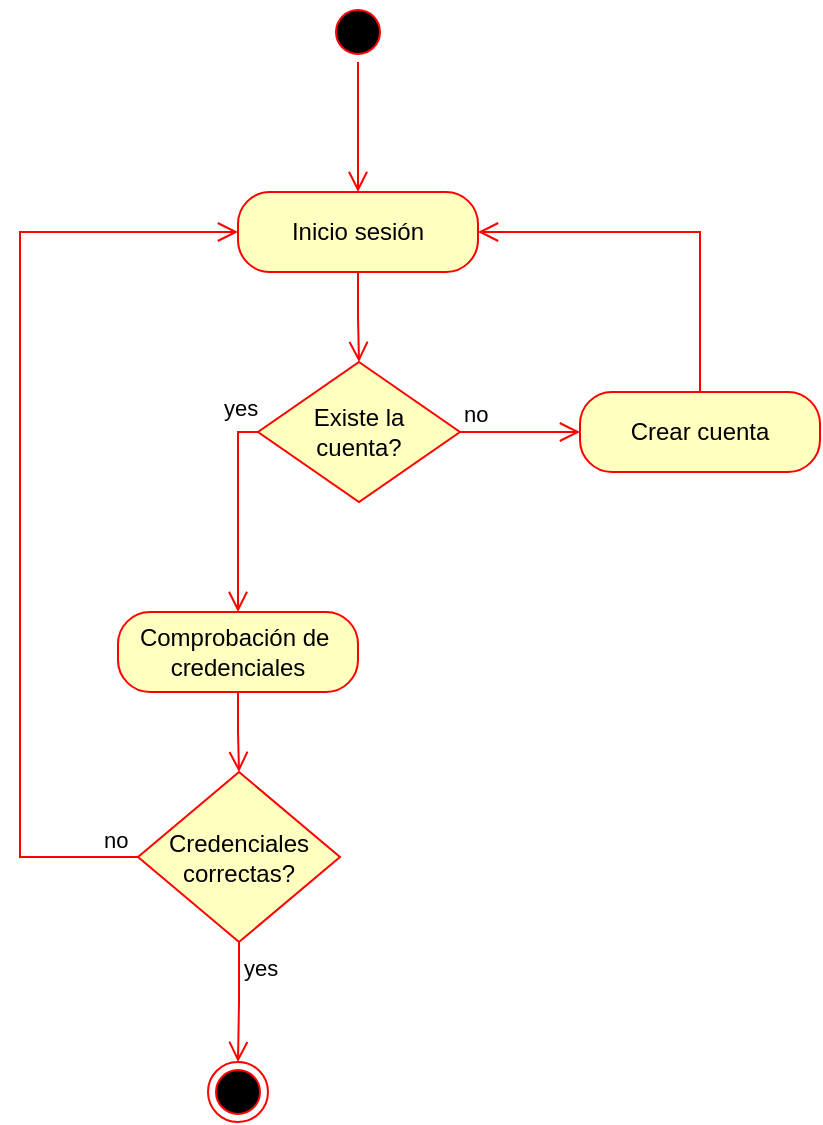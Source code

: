 <mxfile version="21.3.2" type="device">
  <diagram name="Página-1" id="5AUVLAZYxCnt0QFyrIkY">
    <mxGraphModel dx="1290" dy="541" grid="1" gridSize="10" guides="1" tooltips="1" connect="1" arrows="1" fold="1" page="1" pageScale="1" pageWidth="827" pageHeight="1169" math="0" shadow="0">
      <root>
        <mxCell id="0" />
        <mxCell id="1" parent="0" />
        <mxCell id="yRoRjuL11nitNJYhxqnK-1" value="" style="ellipse;html=1;shape=startState;fillColor=#000000;strokeColor=#ff0000;" parent="1" vertex="1">
          <mxGeometry x="384" y="20" width="30" height="30" as="geometry" />
        </mxCell>
        <mxCell id="yRoRjuL11nitNJYhxqnK-2" value="" style="edgeStyle=orthogonalEdgeStyle;html=1;verticalAlign=bottom;endArrow=open;endSize=8;strokeColor=#ff0000;rounded=0;entryX=0.5;entryY=0;entryDx=0;entryDy=0;" parent="1" source="yRoRjuL11nitNJYhxqnK-1" target="yRoRjuL11nitNJYhxqnK-3" edge="1">
          <mxGeometry relative="1" as="geometry">
            <mxPoint x="399" y="110" as="targetPoint" />
          </mxGeometry>
        </mxCell>
        <mxCell id="yRoRjuL11nitNJYhxqnK-3" value="Inicio sesión" style="rounded=1;whiteSpace=wrap;html=1;arcSize=40;fontColor=#000000;fillColor=#ffffc0;strokeColor=#ff0000;" parent="1" vertex="1">
          <mxGeometry x="339" y="115" width="120" height="40" as="geometry" />
        </mxCell>
        <mxCell id="yRoRjuL11nitNJYhxqnK-4" value="" style="edgeStyle=orthogonalEdgeStyle;html=1;verticalAlign=bottom;endArrow=open;endSize=8;strokeColor=#ff0000;rounded=0;entryX=0.5;entryY=0;entryDx=0;entryDy=0;" parent="1" source="yRoRjuL11nitNJYhxqnK-3" target="yRoRjuL11nitNJYhxqnK-5" edge="1">
          <mxGeometry relative="1" as="geometry">
            <mxPoint x="399" y="220" as="targetPoint" />
          </mxGeometry>
        </mxCell>
        <mxCell id="yRoRjuL11nitNJYhxqnK-5" value="Existe la &lt;br&gt;cuenta?" style="rhombus;whiteSpace=wrap;html=1;fontColor=#000000;fillColor=#ffffc0;strokeColor=#ff0000;" parent="1" vertex="1">
          <mxGeometry x="349" y="200" width="101" height="70" as="geometry" />
        </mxCell>
        <mxCell id="yRoRjuL11nitNJYhxqnK-6" value="no" style="edgeStyle=orthogonalEdgeStyle;html=1;align=left;verticalAlign=bottom;endArrow=open;endSize=8;strokeColor=#ff0000;rounded=0;entryX=0;entryY=0.5;entryDx=0;entryDy=0;" parent="1" source="yRoRjuL11nitNJYhxqnK-5" target="yRoRjuL11nitNJYhxqnK-12" edge="1">
          <mxGeometry x="-1" relative="1" as="geometry">
            <mxPoint x="500" y="250" as="targetPoint" />
          </mxGeometry>
        </mxCell>
        <mxCell id="yRoRjuL11nitNJYhxqnK-7" value="yes" style="edgeStyle=orthogonalEdgeStyle;html=1;align=left;verticalAlign=top;endArrow=open;endSize=8;strokeColor=#ff0000;rounded=0;exitX=0;exitY=0.5;exitDx=0;exitDy=0;entryX=0.5;entryY=0;entryDx=0;entryDy=0;" parent="1" source="yRoRjuL11nitNJYhxqnK-5" target="yRoRjuL11nitNJYhxqnK-16" edge="1">
          <mxGeometry x="-0.8" y="-27" relative="1" as="geometry">
            <mxPoint x="360" y="330" as="targetPoint" />
            <Array as="points">
              <mxPoint x="339" y="235" />
            </Array>
            <mxPoint x="18" y="-25" as="offset" />
          </mxGeometry>
        </mxCell>
        <mxCell id="yRoRjuL11nitNJYhxqnK-12" value="Crear cuenta" style="rounded=1;whiteSpace=wrap;html=1;arcSize=40;fontColor=#000000;fillColor=#ffffc0;strokeColor=#ff0000;" parent="1" vertex="1">
          <mxGeometry x="510" y="215" width="120" height="40" as="geometry" />
        </mxCell>
        <mxCell id="yRoRjuL11nitNJYhxqnK-13" value="" style="edgeStyle=orthogonalEdgeStyle;html=1;verticalAlign=bottom;endArrow=open;endSize=8;strokeColor=#ff0000;rounded=0;entryX=1;entryY=0.5;entryDx=0;entryDy=0;" parent="1" source="yRoRjuL11nitNJYhxqnK-12" target="yRoRjuL11nitNJYhxqnK-3" edge="1">
          <mxGeometry relative="1" as="geometry">
            <mxPoint x="580" y="340" as="targetPoint" />
            <Array as="points">
              <mxPoint x="570" y="135" />
            </Array>
          </mxGeometry>
        </mxCell>
        <mxCell id="yRoRjuL11nitNJYhxqnK-16" value="Comprobación de&amp;nbsp;&lt;br&gt;credenciales" style="rounded=1;whiteSpace=wrap;html=1;arcSize=40;fontColor=#000000;fillColor=#ffffc0;strokeColor=#ff0000;" parent="1" vertex="1">
          <mxGeometry x="279" y="325" width="120" height="40" as="geometry" />
        </mxCell>
        <mxCell id="yRoRjuL11nitNJYhxqnK-17" value="" style="edgeStyle=orthogonalEdgeStyle;html=1;verticalAlign=bottom;endArrow=open;endSize=8;strokeColor=#ff0000;rounded=0;entryX=0.5;entryY=0;entryDx=0;entryDy=0;" parent="1" source="yRoRjuL11nitNJYhxqnK-16" target="yRoRjuL11nitNJYhxqnK-18" edge="1">
          <mxGeometry relative="1" as="geometry">
            <mxPoint x="354" y="430" as="targetPoint" />
          </mxGeometry>
        </mxCell>
        <mxCell id="yRoRjuL11nitNJYhxqnK-18" value="Credenciales correctas?" style="rhombus;whiteSpace=wrap;html=1;fontColor=#000000;fillColor=#ffffc0;strokeColor=#ff0000;" parent="1" vertex="1">
          <mxGeometry x="289" y="405" width="101" height="85" as="geometry" />
        </mxCell>
        <mxCell id="yRoRjuL11nitNJYhxqnK-19" value="no" style="edgeStyle=orthogonalEdgeStyle;html=1;align=left;verticalAlign=bottom;endArrow=open;endSize=8;strokeColor=#ff0000;rounded=0;entryX=0;entryY=0.5;entryDx=0;entryDy=0;" parent="1" source="yRoRjuL11nitNJYhxqnK-18" target="yRoRjuL11nitNJYhxqnK-3" edge="1">
          <mxGeometry x="-0.921" relative="1" as="geometry">
            <mxPoint x="489" y="480" as="targetPoint" />
            <Array as="points">
              <mxPoint x="230" y="448" />
              <mxPoint x="230" y="135" />
            </Array>
            <mxPoint as="offset" />
          </mxGeometry>
        </mxCell>
        <mxCell id="yRoRjuL11nitNJYhxqnK-20" value="yes" style="edgeStyle=orthogonalEdgeStyle;html=1;align=left;verticalAlign=top;endArrow=open;endSize=8;strokeColor=#ff0000;rounded=0;entryX=0.5;entryY=0;entryDx=0;entryDy=0;" parent="1" source="yRoRjuL11nitNJYhxqnK-18" edge="1" target="d2VLURnDylDSZpvDuN6Z-1">
          <mxGeometry x="-1" relative="1" as="geometry">
            <mxPoint x="349" y="560" as="targetPoint" />
          </mxGeometry>
        </mxCell>
        <mxCell id="d2VLURnDylDSZpvDuN6Z-1" value="" style="ellipse;html=1;shape=endState;fillColor=#000000;strokeColor=#ff0000;" vertex="1" parent="1">
          <mxGeometry x="324" y="550" width="30" height="30" as="geometry" />
        </mxCell>
      </root>
    </mxGraphModel>
  </diagram>
</mxfile>
